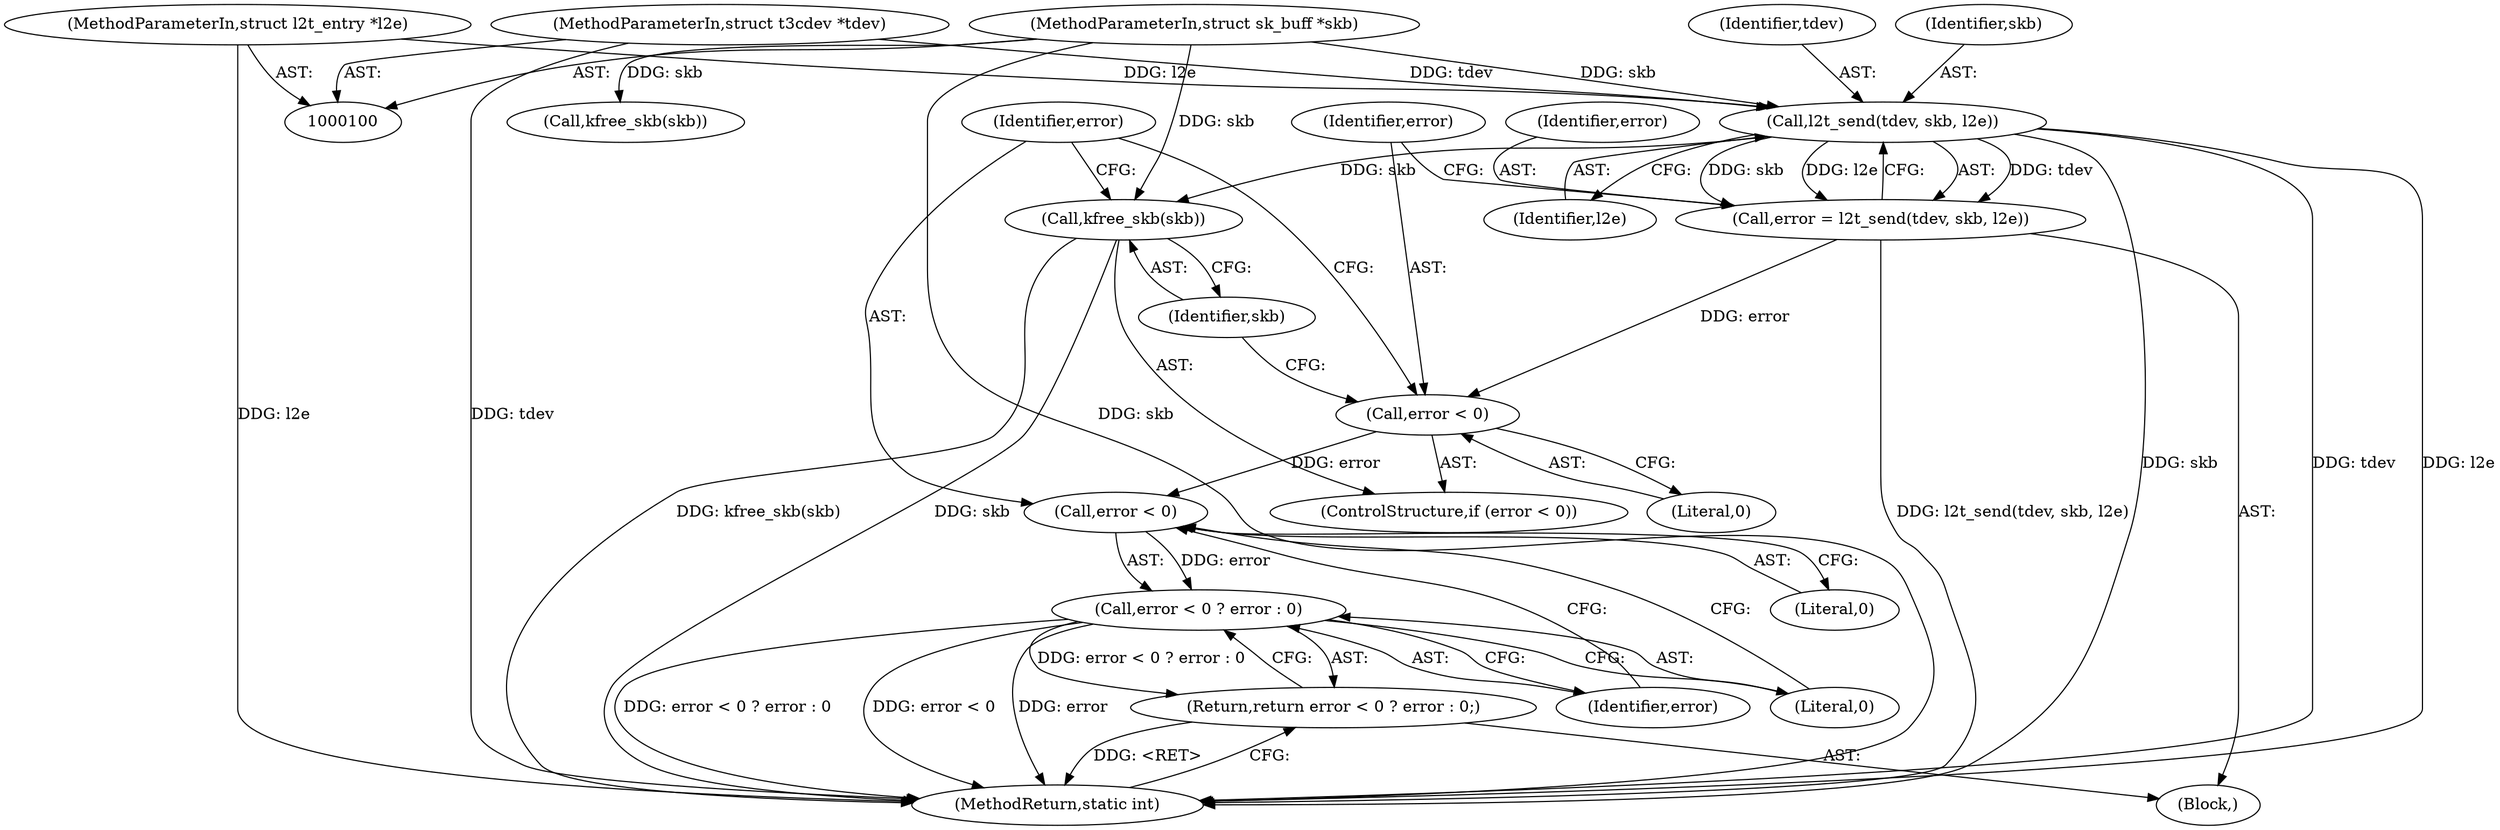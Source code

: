 digraph "0_linux_67f1aee6f45059fd6b0f5b0ecb2c97ad0451f6b3_0@API" {
"1000128" [label="(Call,l2t_send(tdev, skb, l2e))"];
"1000101" [label="(MethodParameterIn,struct t3cdev *tdev)"];
"1000102" [label="(MethodParameterIn,struct sk_buff *skb)"];
"1000103" [label="(MethodParameterIn,struct l2t_entry *l2e)"];
"1000126" [label="(Call,error = l2t_send(tdev, skb, l2e))"];
"1000133" [label="(Call,error < 0)"];
"1000140" [label="(Call,error < 0)"];
"1000139" [label="(Call,error < 0 ? error : 0)"];
"1000138" [label="(Return,return error < 0 ? error : 0;)"];
"1000136" [label="(Call,kfree_skb(skb))"];
"1000133" [label="(Call,error < 0)"];
"1000143" [label="(Identifier,error)"];
"1000128" [label="(Call,l2t_send(tdev, skb, l2e))"];
"1000137" [label="(Identifier,skb)"];
"1000141" [label="(Identifier,error)"];
"1000134" [label="(Identifier,error)"];
"1000140" [label="(Call,error < 0)"];
"1000142" [label="(Literal,0)"];
"1000145" [label="(MethodReturn,static int)"];
"1000129" [label="(Identifier,tdev)"];
"1000138" [label="(Return,return error < 0 ? error : 0;)"];
"1000127" [label="(Identifier,error)"];
"1000126" [label="(Call,error = l2t_send(tdev, skb, l2e))"];
"1000130" [label="(Identifier,skb)"];
"1000144" [label="(Literal,0)"];
"1000135" [label="(Literal,0)"];
"1000103" [label="(MethodParameterIn,struct l2t_entry *l2e)"];
"1000121" [label="(Call,kfree_skb(skb))"];
"1000101" [label="(MethodParameterIn,struct t3cdev *tdev)"];
"1000139" [label="(Call,error < 0 ? error : 0)"];
"1000102" [label="(MethodParameterIn,struct sk_buff *skb)"];
"1000132" [label="(ControlStructure,if (error < 0))"];
"1000131" [label="(Identifier,l2e)"];
"1000104" [label="(Block,)"];
"1000136" [label="(Call,kfree_skb(skb))"];
"1000128" -> "1000126"  [label="AST: "];
"1000128" -> "1000131"  [label="CFG: "];
"1000129" -> "1000128"  [label="AST: "];
"1000130" -> "1000128"  [label="AST: "];
"1000131" -> "1000128"  [label="AST: "];
"1000126" -> "1000128"  [label="CFG: "];
"1000128" -> "1000145"  [label="DDG: skb"];
"1000128" -> "1000145"  [label="DDG: tdev"];
"1000128" -> "1000145"  [label="DDG: l2e"];
"1000128" -> "1000126"  [label="DDG: tdev"];
"1000128" -> "1000126"  [label="DDG: skb"];
"1000128" -> "1000126"  [label="DDG: l2e"];
"1000101" -> "1000128"  [label="DDG: tdev"];
"1000102" -> "1000128"  [label="DDG: skb"];
"1000103" -> "1000128"  [label="DDG: l2e"];
"1000128" -> "1000136"  [label="DDG: skb"];
"1000101" -> "1000100"  [label="AST: "];
"1000101" -> "1000145"  [label="DDG: tdev"];
"1000102" -> "1000100"  [label="AST: "];
"1000102" -> "1000145"  [label="DDG: skb"];
"1000102" -> "1000121"  [label="DDG: skb"];
"1000102" -> "1000136"  [label="DDG: skb"];
"1000103" -> "1000100"  [label="AST: "];
"1000103" -> "1000145"  [label="DDG: l2e"];
"1000126" -> "1000104"  [label="AST: "];
"1000127" -> "1000126"  [label="AST: "];
"1000134" -> "1000126"  [label="CFG: "];
"1000126" -> "1000145"  [label="DDG: l2t_send(tdev, skb, l2e)"];
"1000126" -> "1000133"  [label="DDG: error"];
"1000133" -> "1000132"  [label="AST: "];
"1000133" -> "1000135"  [label="CFG: "];
"1000134" -> "1000133"  [label="AST: "];
"1000135" -> "1000133"  [label="AST: "];
"1000137" -> "1000133"  [label="CFG: "];
"1000141" -> "1000133"  [label="CFG: "];
"1000133" -> "1000140"  [label="DDG: error"];
"1000140" -> "1000139"  [label="AST: "];
"1000140" -> "1000142"  [label="CFG: "];
"1000141" -> "1000140"  [label="AST: "];
"1000142" -> "1000140"  [label="AST: "];
"1000143" -> "1000140"  [label="CFG: "];
"1000144" -> "1000140"  [label="CFG: "];
"1000140" -> "1000139"  [label="DDG: error"];
"1000139" -> "1000138"  [label="AST: "];
"1000139" -> "1000143"  [label="CFG: "];
"1000139" -> "1000144"  [label="CFG: "];
"1000143" -> "1000139"  [label="AST: "];
"1000144" -> "1000139"  [label="AST: "];
"1000138" -> "1000139"  [label="CFG: "];
"1000139" -> "1000145"  [label="DDG: error < 0 ? error : 0"];
"1000139" -> "1000145"  [label="DDG: error < 0"];
"1000139" -> "1000145"  [label="DDG: error"];
"1000139" -> "1000138"  [label="DDG: error < 0 ? error : 0"];
"1000138" -> "1000104"  [label="AST: "];
"1000145" -> "1000138"  [label="CFG: "];
"1000138" -> "1000145"  [label="DDG: <RET>"];
"1000136" -> "1000132"  [label="AST: "];
"1000136" -> "1000137"  [label="CFG: "];
"1000137" -> "1000136"  [label="AST: "];
"1000141" -> "1000136"  [label="CFG: "];
"1000136" -> "1000145"  [label="DDG: kfree_skb(skb)"];
"1000136" -> "1000145"  [label="DDG: skb"];
}
